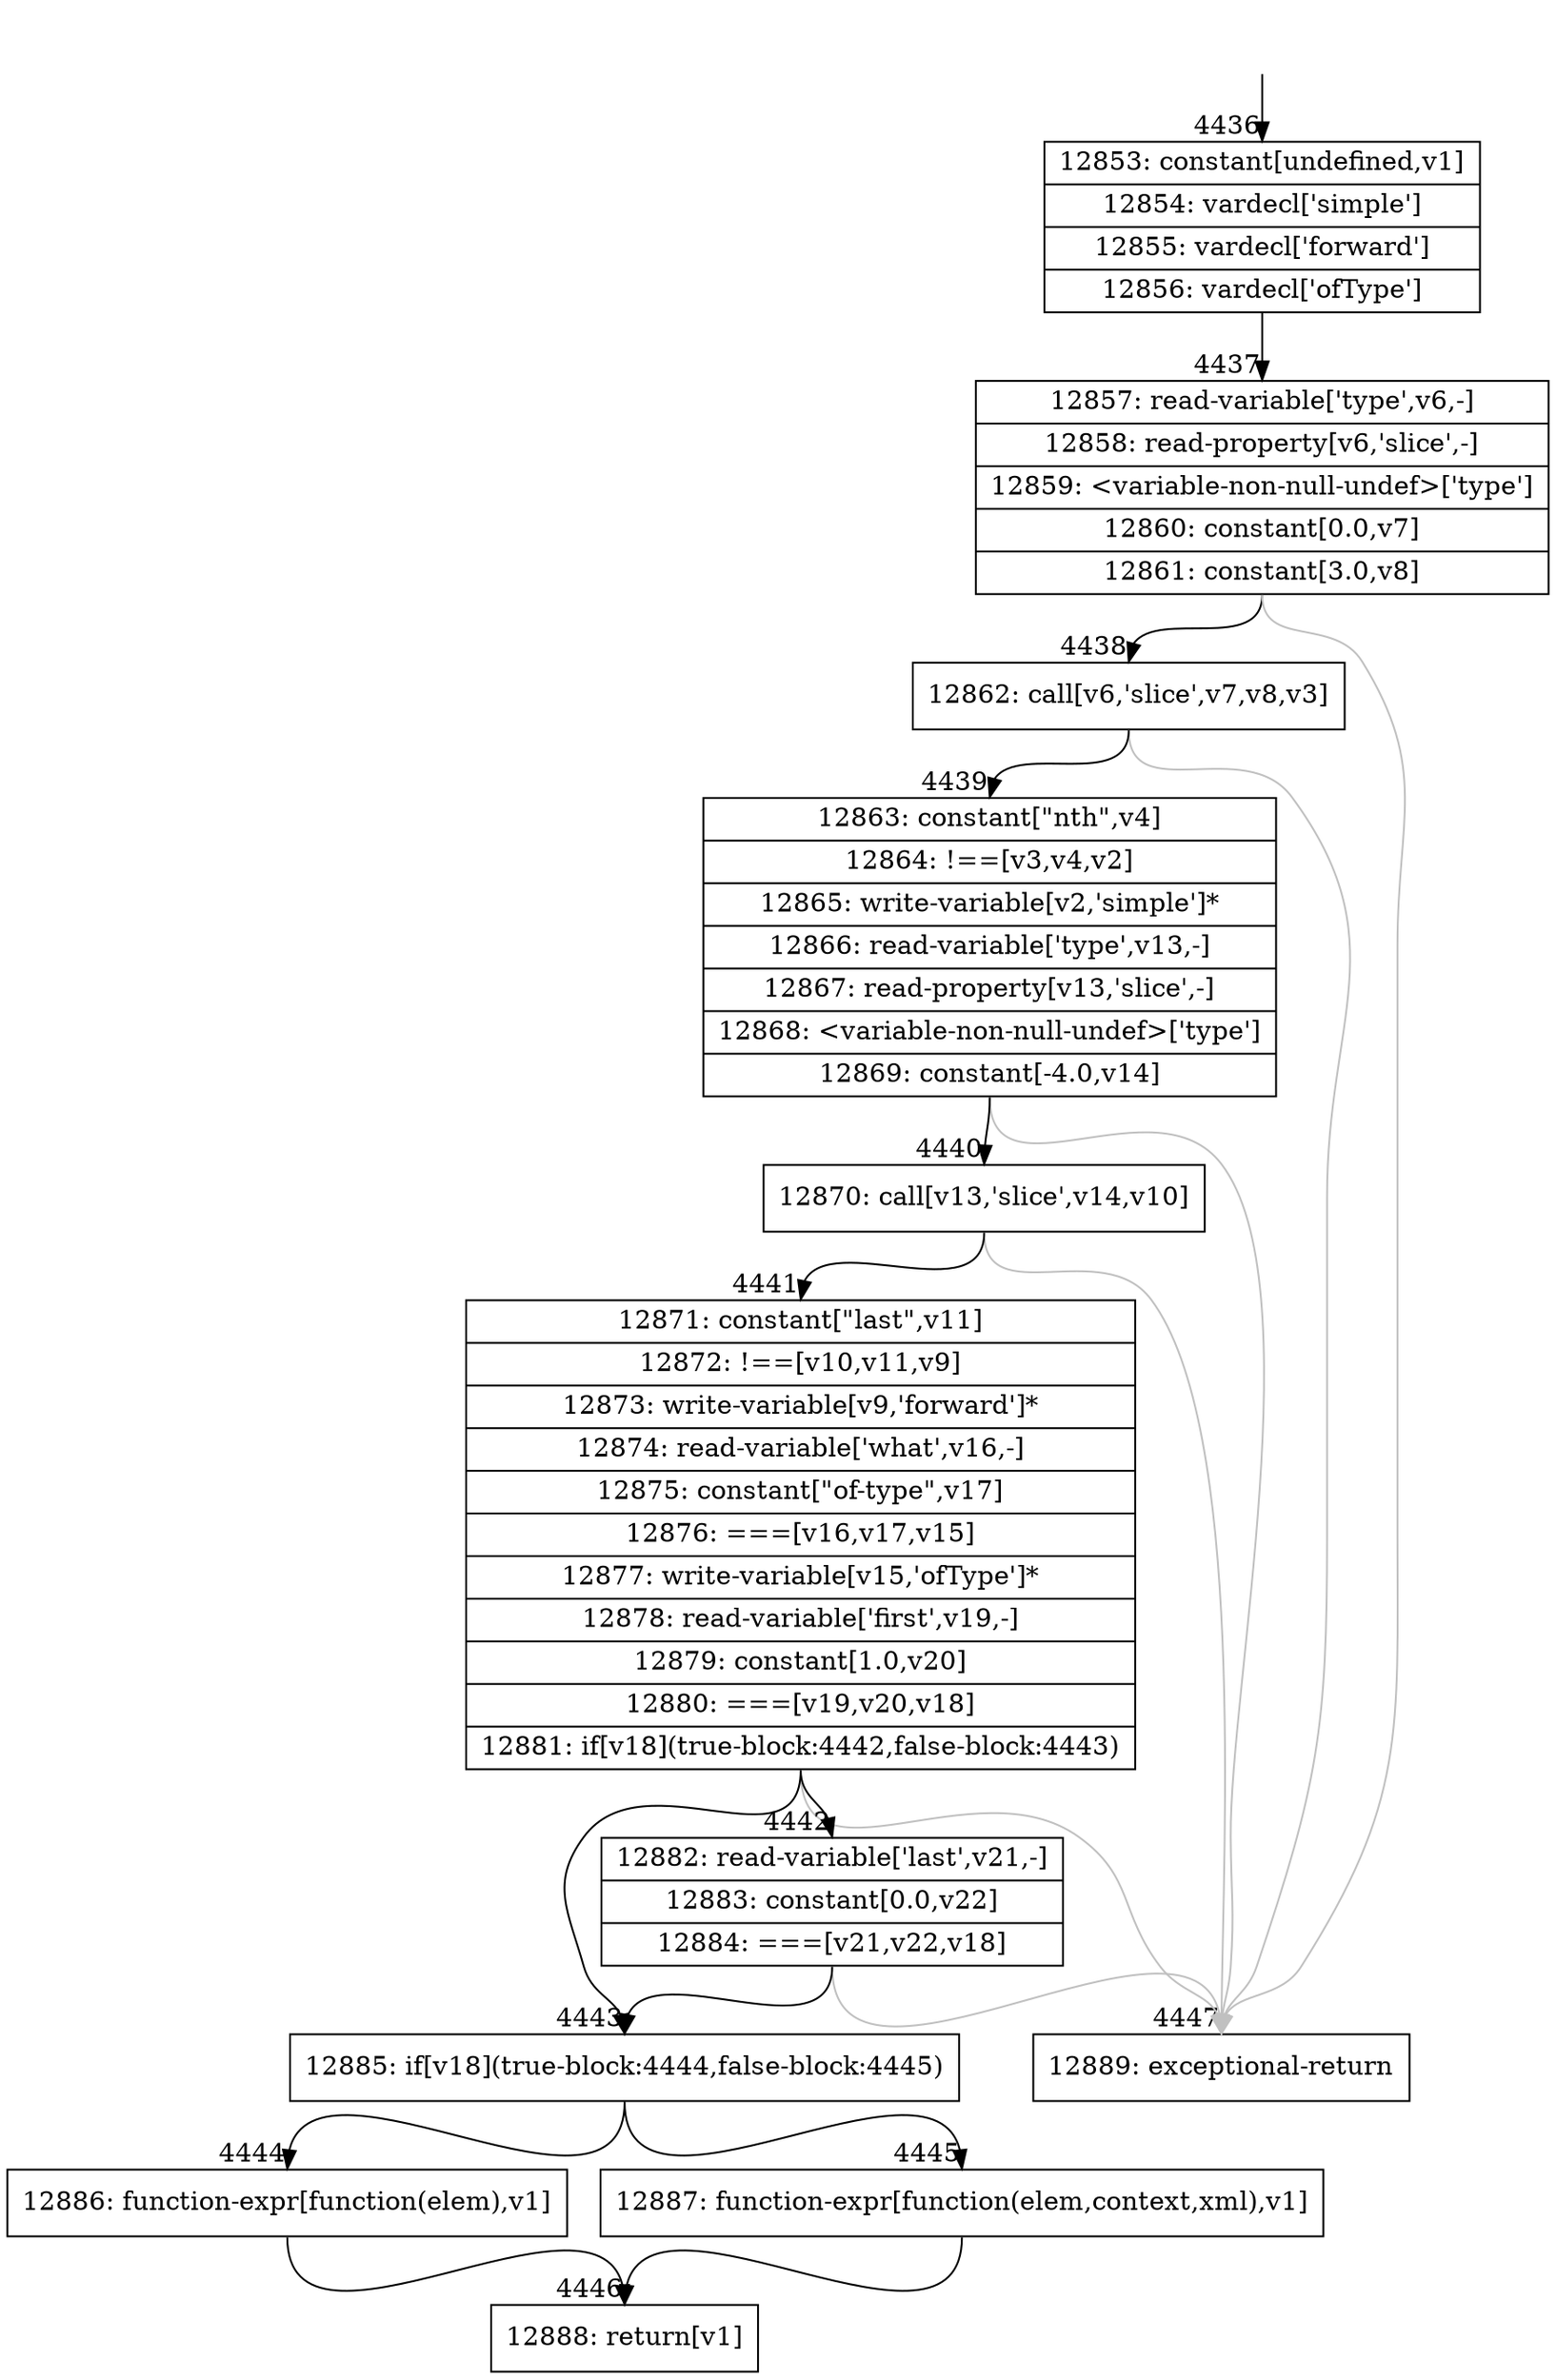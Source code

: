 digraph {
rankdir="TD"
BB_entry283[shape=none,label=""];
BB_entry283 -> BB4436 [tailport=s, headport=n, headlabel="    4436"]
BB4436 [shape=record label="{12853: constant[undefined,v1]|12854: vardecl['simple']|12855: vardecl['forward']|12856: vardecl['ofType']}" ] 
BB4436 -> BB4437 [tailport=s, headport=n, headlabel="      4437"]
BB4437 [shape=record label="{12857: read-variable['type',v6,-]|12858: read-property[v6,'slice',-]|12859: \<variable-non-null-undef\>['type']|12860: constant[0.0,v7]|12861: constant[3.0,v8]}" ] 
BB4437 -> BB4438 [tailport=s, headport=n, headlabel="      4438"]
BB4437 -> BB4447 [tailport=s, headport=n, color=gray, headlabel="      4447"]
BB4438 [shape=record label="{12862: call[v6,'slice',v7,v8,v3]}" ] 
BB4438 -> BB4439 [tailport=s, headport=n, headlabel="      4439"]
BB4438 -> BB4447 [tailport=s, headport=n, color=gray]
BB4439 [shape=record label="{12863: constant[\"nth\",v4]|12864: !==[v3,v4,v2]|12865: write-variable[v2,'simple']*|12866: read-variable['type',v13,-]|12867: read-property[v13,'slice',-]|12868: \<variable-non-null-undef\>['type']|12869: constant[-4.0,v14]}" ] 
BB4439 -> BB4440 [tailport=s, headport=n, headlabel="      4440"]
BB4439 -> BB4447 [tailport=s, headport=n, color=gray]
BB4440 [shape=record label="{12870: call[v13,'slice',v14,v10]}" ] 
BB4440 -> BB4441 [tailport=s, headport=n, headlabel="      4441"]
BB4440 -> BB4447 [tailport=s, headport=n, color=gray]
BB4441 [shape=record label="{12871: constant[\"last\",v11]|12872: !==[v10,v11,v9]|12873: write-variable[v9,'forward']*|12874: read-variable['what',v16,-]|12875: constant[\"of-type\",v17]|12876: ===[v16,v17,v15]|12877: write-variable[v15,'ofType']*|12878: read-variable['first',v19,-]|12879: constant[1.0,v20]|12880: ===[v19,v20,v18]|12881: if[v18](true-block:4442,false-block:4443)}" ] 
BB4441 -> BB4443 [tailport=s, headport=n, headlabel="      4443"]
BB4441 -> BB4442 [tailport=s, headport=n, headlabel="      4442"]
BB4441 -> BB4447 [tailport=s, headport=n, color=gray]
BB4442 [shape=record label="{12882: read-variable['last',v21,-]|12883: constant[0.0,v22]|12884: ===[v21,v22,v18]}" ] 
BB4442 -> BB4443 [tailport=s, headport=n]
BB4442 -> BB4447 [tailport=s, headport=n, color=gray]
BB4443 [shape=record label="{12885: if[v18](true-block:4444,false-block:4445)}" ] 
BB4443 -> BB4444 [tailport=s, headport=n, headlabel="      4444"]
BB4443 -> BB4445 [tailport=s, headport=n, headlabel="      4445"]
BB4444 [shape=record label="{12886: function-expr[function(elem),v1]}" ] 
BB4444 -> BB4446 [tailport=s, headport=n, headlabel="      4446"]
BB4445 [shape=record label="{12887: function-expr[function(elem,context,xml),v1]}" ] 
BB4445 -> BB4446 [tailport=s, headport=n]
BB4446 [shape=record label="{12888: return[v1]}" ] 
BB4447 [shape=record label="{12889: exceptional-return}" ] 
}
